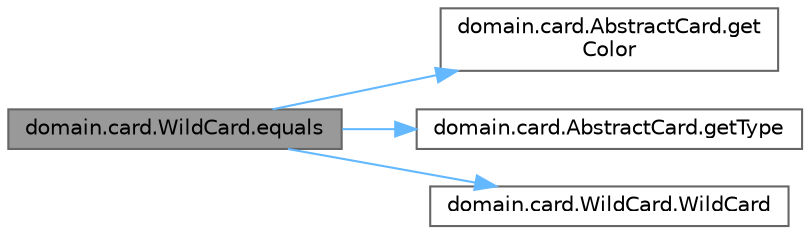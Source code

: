 digraph "domain.card.WildCard.equals"
{
 // LATEX_PDF_SIZE
  bgcolor="transparent";
  edge [fontname=Helvetica,fontsize=10,labelfontname=Helvetica,labelfontsize=10];
  node [fontname=Helvetica,fontsize=10,shape=box,height=0.2,width=0.4];
  rankdir="LR";
  Node1 [id="Node000001",label="domain.card.WildCard.equals",height=0.2,width=0.4,color="gray40", fillcolor="grey60", style="filled", fontcolor="black",tooltip=" "];
  Node1 -> Node2 [id="edge1_Node000001_Node000002",color="steelblue1",style="solid",tooltip=" "];
  Node2 [id="Node000002",label="domain.card.AbstractCard.get\lColor",height=0.2,width=0.4,color="grey40", fillcolor="white", style="filled",URL="$classdomain_1_1card_1_1_abstract_card.html#aba5333502be39184365292c98b7da318",tooltip=" "];
  Node1 -> Node3 [id="edge2_Node000001_Node000003",color="steelblue1",style="solid",tooltip=" "];
  Node3 [id="Node000003",label="domain.card.AbstractCard.getType",height=0.2,width=0.4,color="grey40", fillcolor="white", style="filled",URL="$classdomain_1_1card_1_1_abstract_card.html#a03f0808dc490a2cf0e5c3c51f642fb0f",tooltip=" "];
  Node1 -> Node4 [id="edge3_Node000001_Node000004",color="steelblue1",style="solid",tooltip=" "];
  Node4 [id="Node000004",label="domain.card.WildCard.WildCard",height=0.2,width=0.4,color="grey40", fillcolor="white", style="filled",URL="$classdomain_1_1card_1_1_wild_card.html#ad08da4b2449b9b3ec252e52141e34f8f",tooltip=" "];
}
